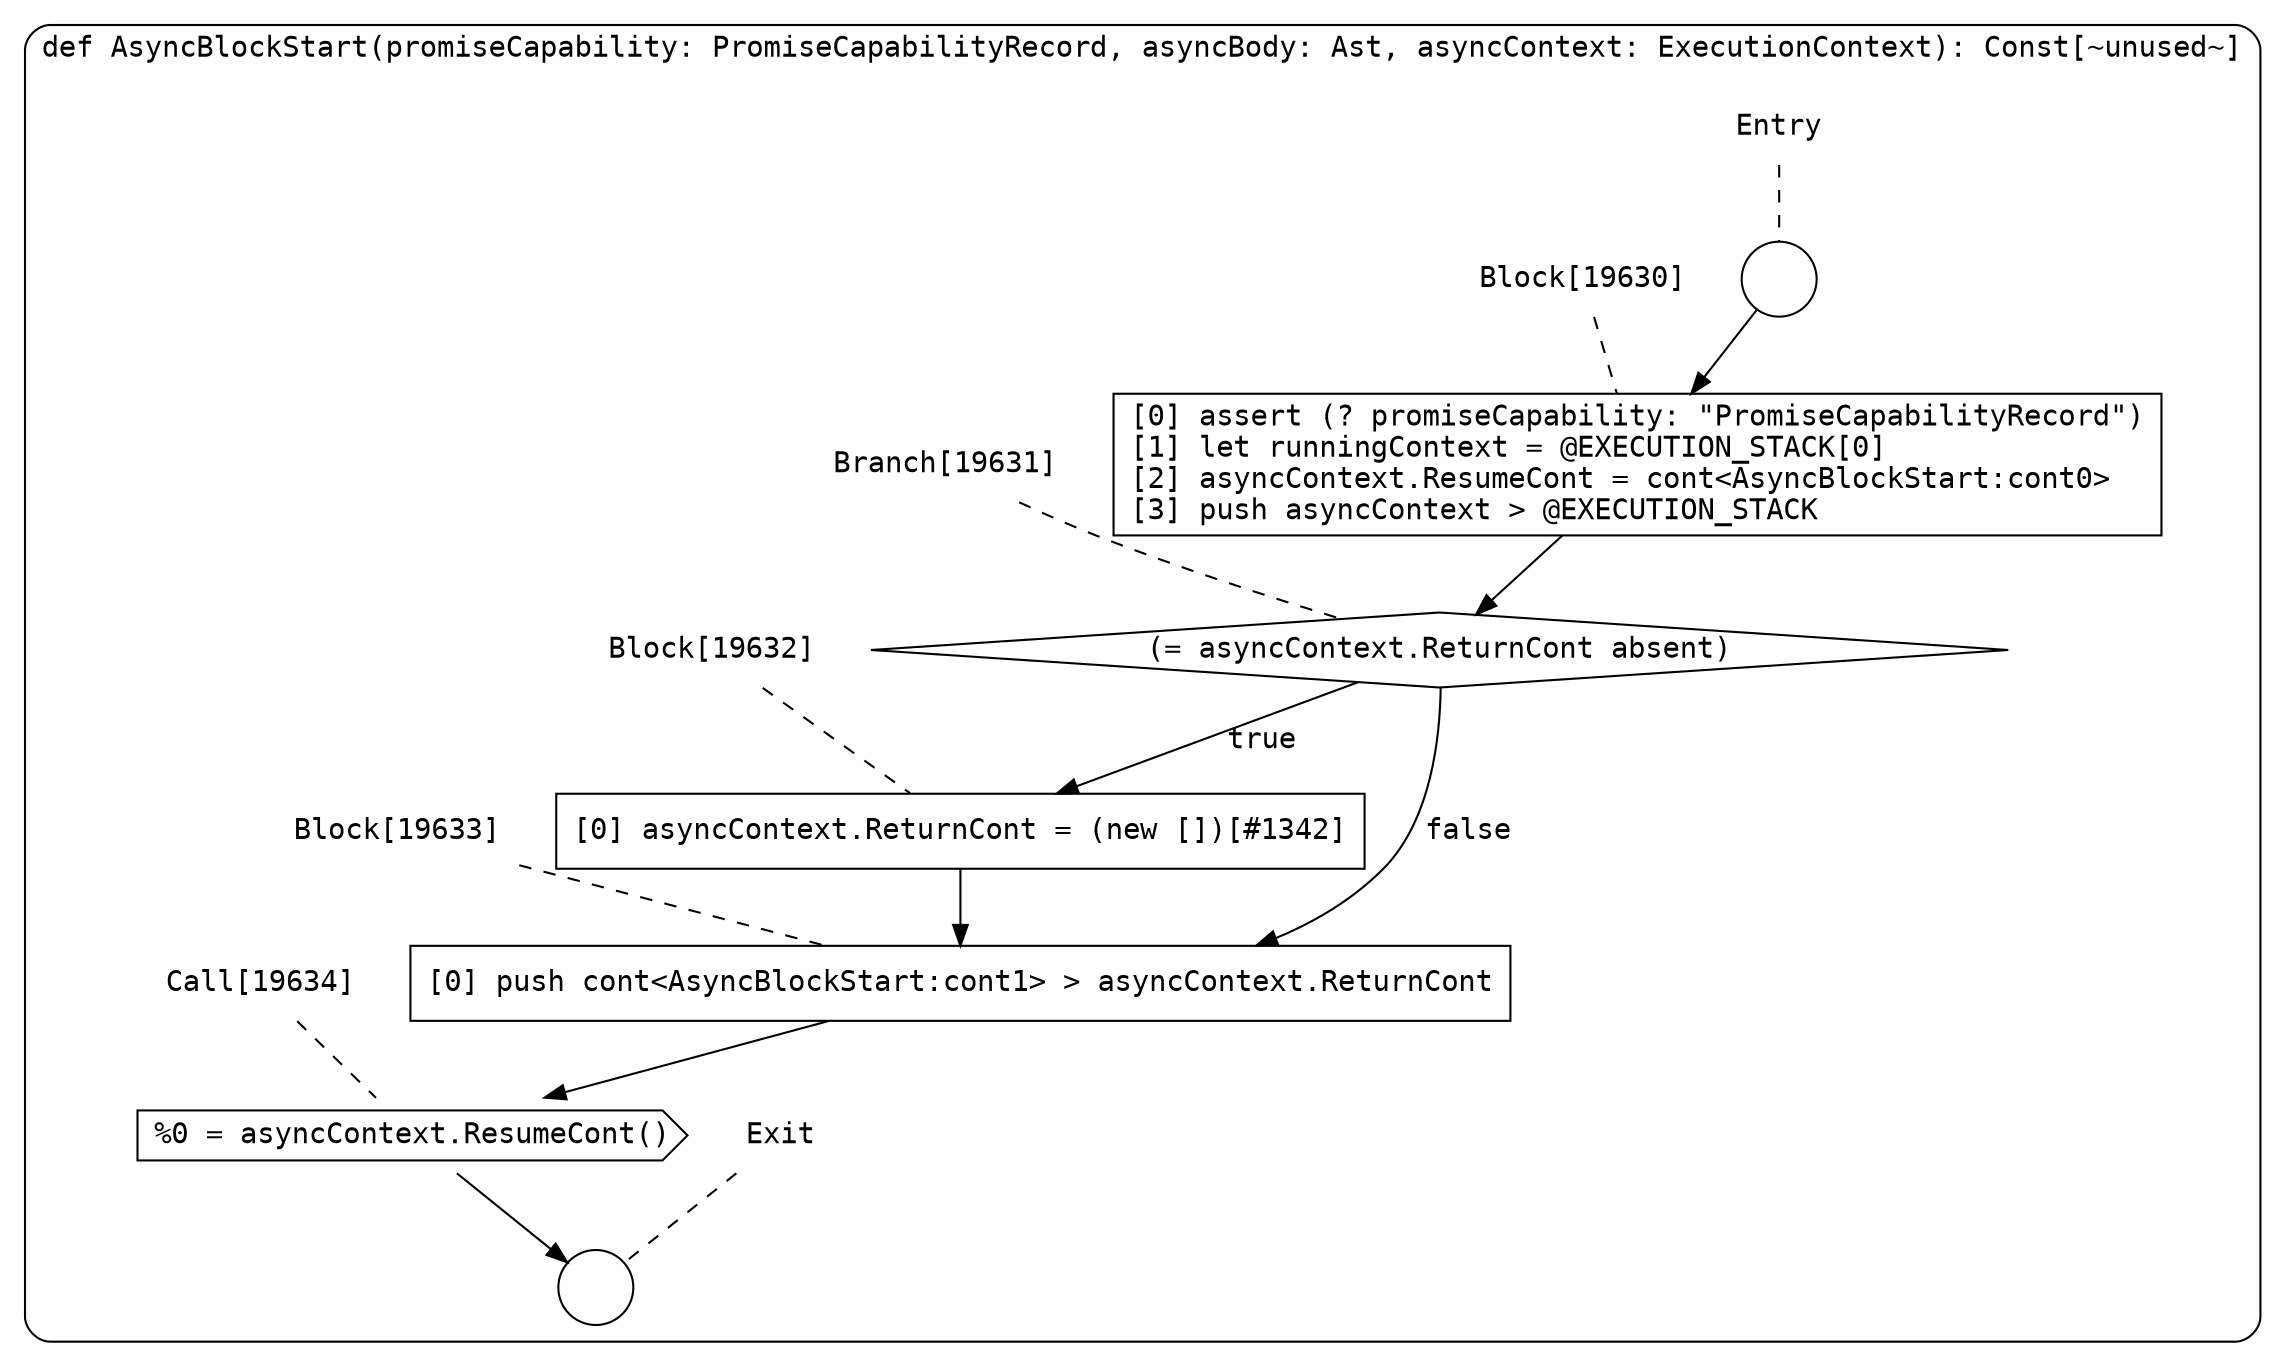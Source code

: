 digraph {
  graph [fontname = "Consolas"]
  node [fontname = "Consolas"]
  edge [fontname = "Consolas"]
  subgraph cluster2645 {
    label = "def AsyncBlockStart(promiseCapability: PromiseCapabilityRecord, asyncBody: Ast, asyncContext: ExecutionContext): Const[~unused~]"
    style = rounded
    cluster2645_entry_name [shape=none, label=<<font color="black">Entry</font>>]
    cluster2645_entry_name -> cluster2645_entry [arrowhead=none, color="black", style=dashed]
    cluster2645_entry [shape=circle label=" " color="black" fillcolor="white" style=filled]
    cluster2645_entry -> node19630 [color="black"]
    cluster2645_exit_name [shape=none, label=<<font color="black">Exit</font>>]
    cluster2645_exit_name -> cluster2645_exit [arrowhead=none, color="black", style=dashed]
    cluster2645_exit [shape=circle label=" " color="black" fillcolor="white" style=filled]
    node19630_name [shape=none, label=<<font color="black">Block[19630]</font>>]
    node19630_name -> node19630 [arrowhead=none, color="black", style=dashed]
    node19630 [shape=box, label=<<font color="black">[0] assert (? promiseCapability: &quot;PromiseCapabilityRecord&quot;)<BR ALIGN="LEFT"/>[1] let runningContext = @EXECUTION_STACK[0]<BR ALIGN="LEFT"/>[2] asyncContext.ResumeCont = cont&lt;AsyncBlockStart:cont0&gt;<BR ALIGN="LEFT"/>[3] push asyncContext &gt; @EXECUTION_STACK<BR ALIGN="LEFT"/></font>> color="black" fillcolor="white", style=filled]
    node19630 -> node19631 [color="black"]
    node19631_name [shape=none, label=<<font color="black">Branch[19631]</font>>]
    node19631_name -> node19631 [arrowhead=none, color="black", style=dashed]
    node19631 [shape=diamond, label=<<font color="black">(= asyncContext.ReturnCont absent)</font>> color="black" fillcolor="white", style=filled]
    node19631 -> node19632 [label=<<font color="black">true</font>> color="black"]
    node19631 -> node19633 [label=<<font color="black">false</font>> color="black"]
    node19632_name [shape=none, label=<<font color="black">Block[19632]</font>>]
    node19632_name -> node19632 [arrowhead=none, color="black", style=dashed]
    node19632 [shape=box, label=<<font color="black">[0] asyncContext.ReturnCont = (new [])[#1342]<BR ALIGN="LEFT"/></font>> color="black" fillcolor="white", style=filled]
    node19632 -> node19633 [color="black"]
    node19633_name [shape=none, label=<<font color="black">Block[19633]</font>>]
    node19633_name -> node19633 [arrowhead=none, color="black", style=dashed]
    node19633 [shape=box, label=<<font color="black">[0] push cont&lt;AsyncBlockStart:cont1&gt; &gt; asyncContext.ReturnCont<BR ALIGN="LEFT"/></font>> color="black" fillcolor="white", style=filled]
    node19633 -> node19634 [color="black"]
    node19634_name [shape=none, label=<<font color="black">Call[19634]</font>>]
    node19634_name -> node19634 [arrowhead=none, color="black", style=dashed]
    node19634 [shape=cds, label=<<font color="black">%0 = asyncContext.ResumeCont()</font>> color="black" fillcolor="white", style=filled]
    node19634 -> cluster2645_exit [color="black"]
  }
}